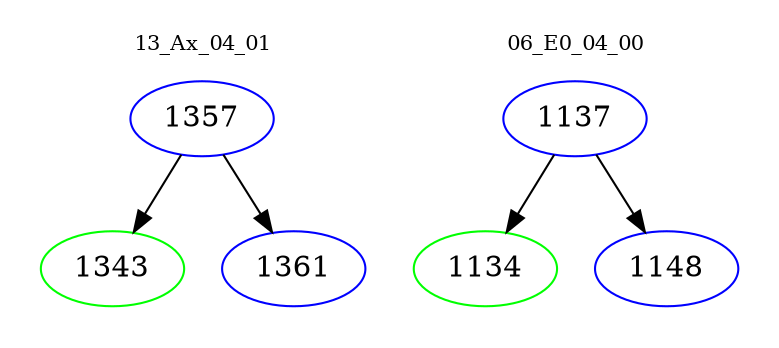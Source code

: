 digraph{
subgraph cluster_0 {
color = white
label = "13_Ax_04_01";
fontsize=10;
T0_1357 [label="1357", color="blue"]
T0_1357 -> T0_1343 [color="black"]
T0_1343 [label="1343", color="green"]
T0_1357 -> T0_1361 [color="black"]
T0_1361 [label="1361", color="blue"]
}
subgraph cluster_1 {
color = white
label = "06_E0_04_00";
fontsize=10;
T1_1137 [label="1137", color="blue"]
T1_1137 -> T1_1134 [color="black"]
T1_1134 [label="1134", color="green"]
T1_1137 -> T1_1148 [color="black"]
T1_1148 [label="1148", color="blue"]
}
}
